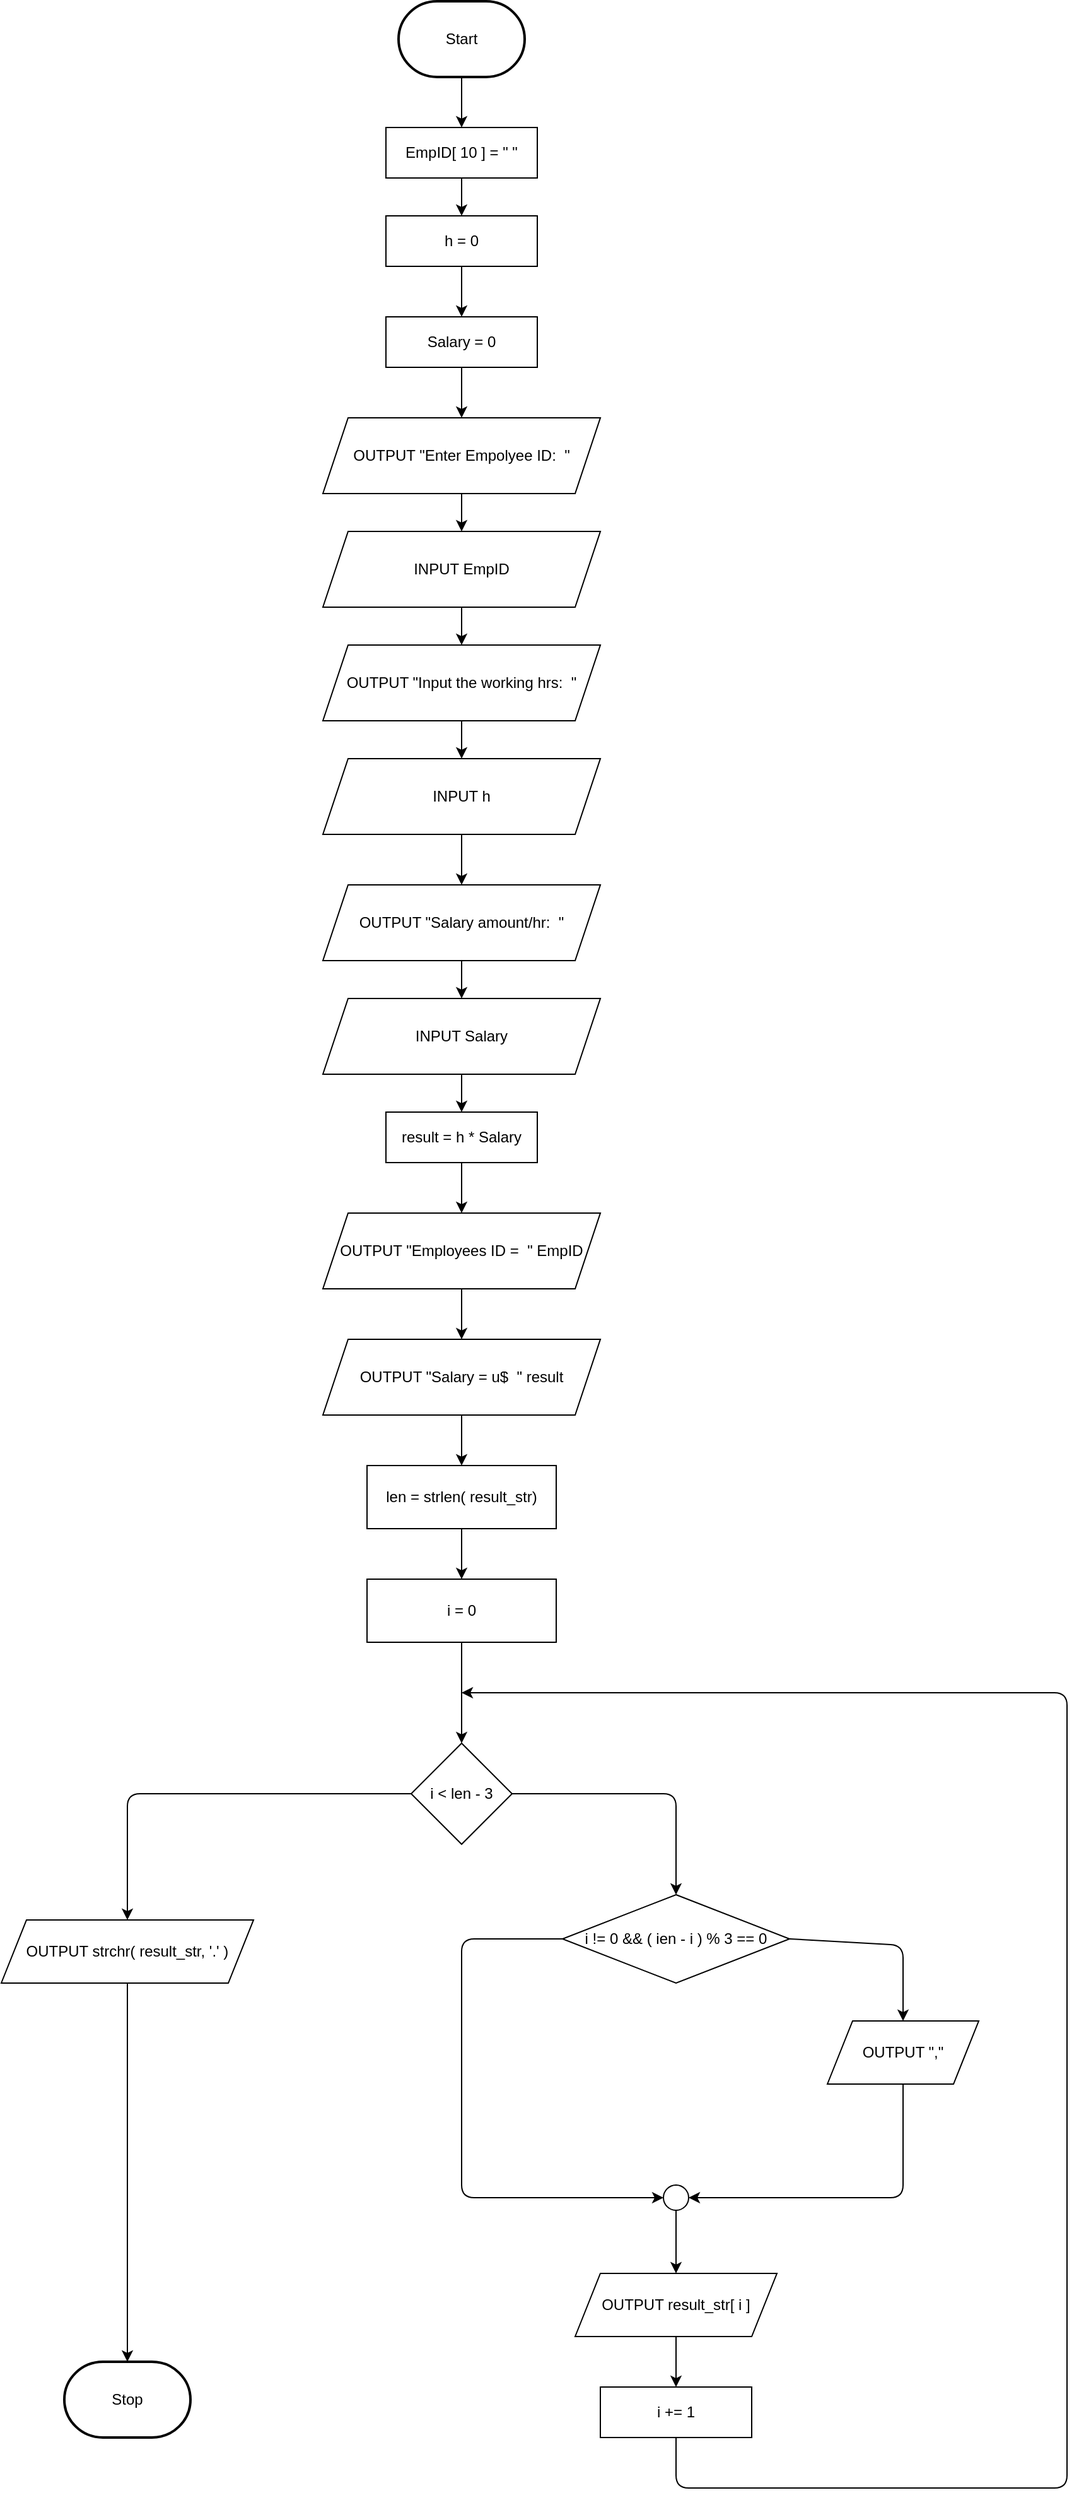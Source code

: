 <mxfile>
    <diagram name="Page-1" id="wkvAEV2VOkvAx1Za621z">
        <mxGraphModel dx="2996" dy="2252" grid="1" gridSize="10" guides="1" tooltips="1" connect="1" arrows="1" fold="1" page="1" pageScale="1" pageWidth="1700" pageHeight="1100" math="0" shadow="0">
            <root>
                <mxCell id="0"/>
                <mxCell id="1" parent="0"/>
                <mxCell id="gBqebv4hSWEGAnxxr3U4-6" style="edgeStyle=orthogonalEdgeStyle;rounded=0;orthogonalLoop=1;jettySize=auto;html=1;entryX=0.5;entryY=0;entryDx=0;entryDy=0;" parent="1" source="gBqebv4hSWEGAnxxr3U4-1" target="gBqebv4hSWEGAnxxr3U4-3" edge="1">
                    <mxGeometry relative="1" as="geometry"/>
                </mxCell>
                <mxCell id="gBqebv4hSWEGAnxxr3U4-1" value="Start" style="strokeWidth=2;html=1;shape=mxgraph.flowchart.terminator;whiteSpace=wrap;" parent="1" vertex="1">
                    <mxGeometry x="615" y="30" width="100" height="60" as="geometry"/>
                </mxCell>
                <mxCell id="gBqebv4hSWEGAnxxr3U4-2" value="Stop" style="strokeWidth=2;html=1;shape=mxgraph.flowchart.terminator;whiteSpace=wrap;" parent="1" vertex="1">
                    <mxGeometry x="350" y="1900" width="100" height="60" as="geometry"/>
                </mxCell>
                <mxCell id="gBqebv4hSWEGAnxxr3U4-7" style="edgeStyle=orthogonalEdgeStyle;rounded=0;orthogonalLoop=1;jettySize=auto;html=1;entryX=0.5;entryY=0;entryDx=0;entryDy=0;" parent="1" source="gBqebv4hSWEGAnxxr3U4-3" target="gBqebv4hSWEGAnxxr3U4-4" edge="1">
                    <mxGeometry relative="1" as="geometry"/>
                </mxCell>
                <mxCell id="gBqebv4hSWEGAnxxr3U4-3" value="EmpID[ 10 ] = &quot; &quot;" style="rounded=0;whiteSpace=wrap;html=1;" parent="1" vertex="1">
                    <mxGeometry x="605" y="130" width="120" height="40" as="geometry"/>
                </mxCell>
                <mxCell id="gBqebv4hSWEGAnxxr3U4-8" style="edgeStyle=orthogonalEdgeStyle;rounded=0;orthogonalLoop=1;jettySize=auto;html=1;entryX=0.5;entryY=0;entryDx=0;entryDy=0;" parent="1" source="gBqebv4hSWEGAnxxr3U4-4" target="gBqebv4hSWEGAnxxr3U4-5" edge="1">
                    <mxGeometry relative="1" as="geometry"/>
                </mxCell>
                <mxCell id="gBqebv4hSWEGAnxxr3U4-4" value="h = 0" style="rounded=0;whiteSpace=wrap;html=1;" parent="1" vertex="1">
                    <mxGeometry x="605" y="200" width="120" height="40" as="geometry"/>
                </mxCell>
                <mxCell id="gBqebv4hSWEGAnxxr3U4-10" style="edgeStyle=orthogonalEdgeStyle;rounded=0;orthogonalLoop=1;jettySize=auto;html=1;entryX=0.5;entryY=0;entryDx=0;entryDy=0;" parent="1" source="gBqebv4hSWEGAnxxr3U4-5" target="gBqebv4hSWEGAnxxr3U4-9" edge="1">
                    <mxGeometry relative="1" as="geometry"/>
                </mxCell>
                <mxCell id="gBqebv4hSWEGAnxxr3U4-5" value="Salary = 0" style="rounded=0;whiteSpace=wrap;html=1;" parent="1" vertex="1">
                    <mxGeometry x="605" y="280" width="120" height="40" as="geometry"/>
                </mxCell>
                <mxCell id="gBqebv4hSWEGAnxxr3U4-16" style="edgeStyle=orthogonalEdgeStyle;rounded=0;orthogonalLoop=1;jettySize=auto;html=1;entryX=0.5;entryY=0;entryDx=0;entryDy=0;" parent="1" source="gBqebv4hSWEGAnxxr3U4-9" target="gBqebv4hSWEGAnxxr3U4-11" edge="1">
                    <mxGeometry relative="1" as="geometry"/>
                </mxCell>
                <mxCell id="gBqebv4hSWEGAnxxr3U4-9" value="OUTPUT &quot;Enter Empolyee ID:&amp;nbsp; &quot;" style="shape=parallelogram;perimeter=parallelogramPerimeter;whiteSpace=wrap;html=1;fixedSize=1;" parent="1" vertex="1">
                    <mxGeometry x="555" y="360" width="220" height="60" as="geometry"/>
                </mxCell>
                <mxCell id="gBqebv4hSWEGAnxxr3U4-17" style="edgeStyle=orthogonalEdgeStyle;rounded=0;orthogonalLoop=1;jettySize=auto;html=1;entryX=0.5;entryY=0;entryDx=0;entryDy=0;" parent="1" source="gBqebv4hSWEGAnxxr3U4-11" target="gBqebv4hSWEGAnxxr3U4-12" edge="1">
                    <mxGeometry relative="1" as="geometry"/>
                </mxCell>
                <mxCell id="gBqebv4hSWEGAnxxr3U4-11" value="INPUT EmpID" style="shape=parallelogram;perimeter=parallelogramPerimeter;whiteSpace=wrap;html=1;fixedSize=1;" parent="1" vertex="1">
                    <mxGeometry x="555" y="450" width="220" height="60" as="geometry"/>
                </mxCell>
                <mxCell id="gBqebv4hSWEGAnxxr3U4-18" style="edgeStyle=orthogonalEdgeStyle;rounded=0;orthogonalLoop=1;jettySize=auto;html=1;entryX=0.5;entryY=0;entryDx=0;entryDy=0;" parent="1" source="gBqebv4hSWEGAnxxr3U4-12" target="gBqebv4hSWEGAnxxr3U4-13" edge="1">
                    <mxGeometry relative="1" as="geometry"/>
                </mxCell>
                <mxCell id="gBqebv4hSWEGAnxxr3U4-12" value="OUTPUT &quot;Input the working hrs:&amp;nbsp; &quot;" style="shape=parallelogram;perimeter=parallelogramPerimeter;whiteSpace=wrap;html=1;fixedSize=1;" parent="1" vertex="1">
                    <mxGeometry x="555" y="540" width="220" height="60" as="geometry"/>
                </mxCell>
                <mxCell id="gBqebv4hSWEGAnxxr3U4-19" style="edgeStyle=orthogonalEdgeStyle;rounded=0;orthogonalLoop=1;jettySize=auto;html=1;entryX=0.5;entryY=0;entryDx=0;entryDy=0;" parent="1" source="gBqebv4hSWEGAnxxr3U4-13" target="gBqebv4hSWEGAnxxr3U4-14" edge="1">
                    <mxGeometry relative="1" as="geometry"/>
                </mxCell>
                <mxCell id="gBqebv4hSWEGAnxxr3U4-13" value="INPUT h" style="shape=parallelogram;perimeter=parallelogramPerimeter;whiteSpace=wrap;html=1;fixedSize=1;" parent="1" vertex="1">
                    <mxGeometry x="555" y="630" width="220" height="60" as="geometry"/>
                </mxCell>
                <mxCell id="gBqebv4hSWEGAnxxr3U4-20" style="edgeStyle=orthogonalEdgeStyle;rounded=0;orthogonalLoop=1;jettySize=auto;html=1;entryX=0.5;entryY=0;entryDx=0;entryDy=0;" parent="1" source="gBqebv4hSWEGAnxxr3U4-14" target="gBqebv4hSWEGAnxxr3U4-15" edge="1">
                    <mxGeometry relative="1" as="geometry"/>
                </mxCell>
                <mxCell id="gBqebv4hSWEGAnxxr3U4-14" value="OUTPUT &quot;Salary amount/hr:&amp;nbsp; &quot;" style="shape=parallelogram;perimeter=parallelogramPerimeter;whiteSpace=wrap;html=1;fixedSize=1;" parent="1" vertex="1">
                    <mxGeometry x="555" y="730" width="220" height="60" as="geometry"/>
                </mxCell>
                <mxCell id="gBqebv4hSWEGAnxxr3U4-24" style="edgeStyle=orthogonalEdgeStyle;rounded=0;orthogonalLoop=1;jettySize=auto;html=1;entryX=0.5;entryY=0;entryDx=0;entryDy=0;" parent="1" source="gBqebv4hSWEGAnxxr3U4-15" target="gBqebv4hSWEGAnxxr3U4-21" edge="1">
                    <mxGeometry relative="1" as="geometry"/>
                </mxCell>
                <mxCell id="gBqebv4hSWEGAnxxr3U4-15" value="INPUT Salary" style="shape=parallelogram;perimeter=parallelogramPerimeter;whiteSpace=wrap;html=1;fixedSize=1;" parent="1" vertex="1">
                    <mxGeometry x="555" y="820" width="220" height="60" as="geometry"/>
                </mxCell>
                <mxCell id="gBqebv4hSWEGAnxxr3U4-25" style="edgeStyle=orthogonalEdgeStyle;rounded=0;orthogonalLoop=1;jettySize=auto;html=1;" parent="1" source="gBqebv4hSWEGAnxxr3U4-21" target="gBqebv4hSWEGAnxxr3U4-22" edge="1">
                    <mxGeometry relative="1" as="geometry"/>
                </mxCell>
                <mxCell id="gBqebv4hSWEGAnxxr3U4-21" value="result = h * Salary" style="rounded=0;whiteSpace=wrap;html=1;" parent="1" vertex="1">
                    <mxGeometry x="605" y="910" width="120" height="40" as="geometry"/>
                </mxCell>
                <mxCell id="gBqebv4hSWEGAnxxr3U4-26" style="edgeStyle=orthogonalEdgeStyle;rounded=0;orthogonalLoop=1;jettySize=auto;html=1;entryX=0.5;entryY=0;entryDx=0;entryDy=0;" parent="1" source="gBqebv4hSWEGAnxxr3U4-22" target="gBqebv4hSWEGAnxxr3U4-23" edge="1">
                    <mxGeometry relative="1" as="geometry"/>
                </mxCell>
                <mxCell id="gBqebv4hSWEGAnxxr3U4-22" value="OUTPUT &quot;Employees ID =&amp;nbsp; &quot; EmpID" style="shape=parallelogram;perimeter=parallelogramPerimeter;whiteSpace=wrap;html=1;fixedSize=1;" parent="1" vertex="1">
                    <mxGeometry x="555" y="990" width="220" height="60" as="geometry"/>
                </mxCell>
                <mxCell id="4" style="edgeStyle=none;html=1;entryX=0.5;entryY=0;entryDx=0;entryDy=0;" edge="1" parent="1" source="gBqebv4hSWEGAnxxr3U4-23" target="2">
                    <mxGeometry relative="1" as="geometry"/>
                </mxCell>
                <mxCell id="gBqebv4hSWEGAnxxr3U4-23" value="OUTPUT &quot;Salary = u$&amp;nbsp; &quot; result" style="shape=parallelogram;perimeter=parallelogramPerimeter;whiteSpace=wrap;html=1;fixedSize=1;" parent="1" vertex="1">
                    <mxGeometry x="555" y="1090" width="220" height="60" as="geometry"/>
                </mxCell>
                <mxCell id="5" style="edgeStyle=none;html=1;entryX=0.5;entryY=0;entryDx=0;entryDy=0;" edge="1" parent="1" source="2" target="3">
                    <mxGeometry relative="1" as="geometry"/>
                </mxCell>
                <mxCell id="2" value="len = strlen( result_str)" style="rounded=0;whiteSpace=wrap;html=1;" vertex="1" parent="1">
                    <mxGeometry x="590" y="1190" width="150" height="50" as="geometry"/>
                </mxCell>
                <mxCell id="10" style="edgeStyle=none;html=1;" edge="1" parent="1" source="3" target="6">
                    <mxGeometry relative="1" as="geometry"/>
                </mxCell>
                <mxCell id="3" value="i = 0" style="rounded=0;whiteSpace=wrap;html=1;" vertex="1" parent="1">
                    <mxGeometry x="590" y="1280" width="150" height="50" as="geometry"/>
                </mxCell>
                <mxCell id="11" style="edgeStyle=none;html=1;entryX=0.5;entryY=0;entryDx=0;entryDy=0;exitX=1;exitY=0.5;exitDx=0;exitDy=0;" edge="1" parent="1" source="6" target="7">
                    <mxGeometry relative="1" as="geometry">
                        <Array as="points">
                            <mxPoint x="835" y="1450"/>
                        </Array>
                    </mxGeometry>
                </mxCell>
                <mxCell id="24" style="edgeStyle=none;html=1;entryX=0.5;entryY=0;entryDx=0;entryDy=0;" edge="1" parent="1" source="6" target="22">
                    <mxGeometry relative="1" as="geometry">
                        <Array as="points">
                            <mxPoint x="400" y="1450"/>
                        </Array>
                    </mxGeometry>
                </mxCell>
                <mxCell id="6" value="i &amp;lt; len - 3" style="rhombus;whiteSpace=wrap;html=1;" vertex="1" parent="1">
                    <mxGeometry x="625" y="1410" width="80" height="80" as="geometry"/>
                </mxCell>
                <mxCell id="13" style="edgeStyle=none;html=1;entryX=0.5;entryY=0;entryDx=0;entryDy=0;exitX=1;exitY=0.5;exitDx=0;exitDy=0;" edge="1" parent="1" source="7" target="12">
                    <mxGeometry relative="1" as="geometry">
                        <mxPoint x="955" y="1565" as="sourcePoint"/>
                        <Array as="points">
                            <mxPoint x="1015" y="1570"/>
                        </Array>
                    </mxGeometry>
                </mxCell>
                <mxCell id="15" style="edgeStyle=none;html=1;entryX=0;entryY=0.5;entryDx=0;entryDy=0;exitX=0;exitY=0.5;exitDx=0;exitDy=0;" edge="1" parent="1" source="7" target="14">
                    <mxGeometry relative="1" as="geometry">
                        <Array as="points">
                            <mxPoint x="665" y="1565"/>
                            <mxPoint x="665" y="1770"/>
                        </Array>
                    </mxGeometry>
                </mxCell>
                <mxCell id="7" value="i != 0 &amp;amp;&amp;amp; ( ien - i ) % 3 == 0" style="rhombus;whiteSpace=wrap;html=1;" vertex="1" parent="1">
                    <mxGeometry x="745" y="1530" width="180" height="70" as="geometry"/>
                </mxCell>
                <mxCell id="16" style="edgeStyle=none;html=1;entryX=1;entryY=0.5;entryDx=0;entryDy=0;exitX=0.5;exitY=1;exitDx=0;exitDy=0;" edge="1" parent="1" source="12" target="14">
                    <mxGeometry relative="1" as="geometry">
                        <Array as="points">
                            <mxPoint x="1015" y="1770"/>
                        </Array>
                    </mxGeometry>
                </mxCell>
                <mxCell id="12" value="OUTPUT &quot;,&quot;" style="shape=parallelogram;perimeter=parallelogramPerimeter;whiteSpace=wrap;html=1;fixedSize=1;" vertex="1" parent="1">
                    <mxGeometry x="955" y="1630" width="120" height="50" as="geometry"/>
                </mxCell>
                <mxCell id="18" style="edgeStyle=none;html=1;entryX=0.5;entryY=0;entryDx=0;entryDy=0;" edge="1" parent="1" source="14" target="17">
                    <mxGeometry relative="1" as="geometry"/>
                </mxCell>
                <mxCell id="14" value="" style="ellipse;whiteSpace=wrap;html=1;aspect=fixed;" vertex="1" parent="1">
                    <mxGeometry x="825" y="1760" width="20" height="20" as="geometry"/>
                </mxCell>
                <mxCell id="20" style="edgeStyle=none;html=1;entryX=0.5;entryY=0;entryDx=0;entryDy=0;" edge="1" parent="1" source="17" target="19">
                    <mxGeometry relative="1" as="geometry"/>
                </mxCell>
                <mxCell id="17" value="OUTPUT result_str[ i ]" style="shape=parallelogram;perimeter=parallelogramPerimeter;whiteSpace=wrap;html=1;fixedSize=1;" vertex="1" parent="1">
                    <mxGeometry x="755" y="1830" width="160" height="50" as="geometry"/>
                </mxCell>
                <mxCell id="21" style="edgeStyle=none;html=1;exitX=0.5;exitY=1;exitDx=0;exitDy=0;" edge="1" parent="1" source="19">
                    <mxGeometry relative="1" as="geometry">
                        <mxPoint x="665" y="1370" as="targetPoint"/>
                        <Array as="points">
                            <mxPoint x="835" y="2000"/>
                            <mxPoint x="1145" y="2000"/>
                            <mxPoint x="1145" y="1370"/>
                        </Array>
                    </mxGeometry>
                </mxCell>
                <mxCell id="19" value="i += 1" style="rounded=0;whiteSpace=wrap;html=1;" vertex="1" parent="1">
                    <mxGeometry x="775" y="1920" width="120" height="40" as="geometry"/>
                </mxCell>
                <mxCell id="23" style="edgeStyle=none;html=1;entryX=0.5;entryY=0;entryDx=0;entryDy=0;entryPerimeter=0;" edge="1" parent="1" source="22" target="gBqebv4hSWEGAnxxr3U4-2">
                    <mxGeometry relative="1" as="geometry"/>
                </mxCell>
                <mxCell id="22" value="OUTPUT strchr( result_str, '.' )" style="shape=parallelogram;perimeter=parallelogramPerimeter;whiteSpace=wrap;html=1;fixedSize=1;" vertex="1" parent="1">
                    <mxGeometry x="300" y="1550" width="200" height="50" as="geometry"/>
                </mxCell>
            </root>
        </mxGraphModel>
    </diagram>
</mxfile>